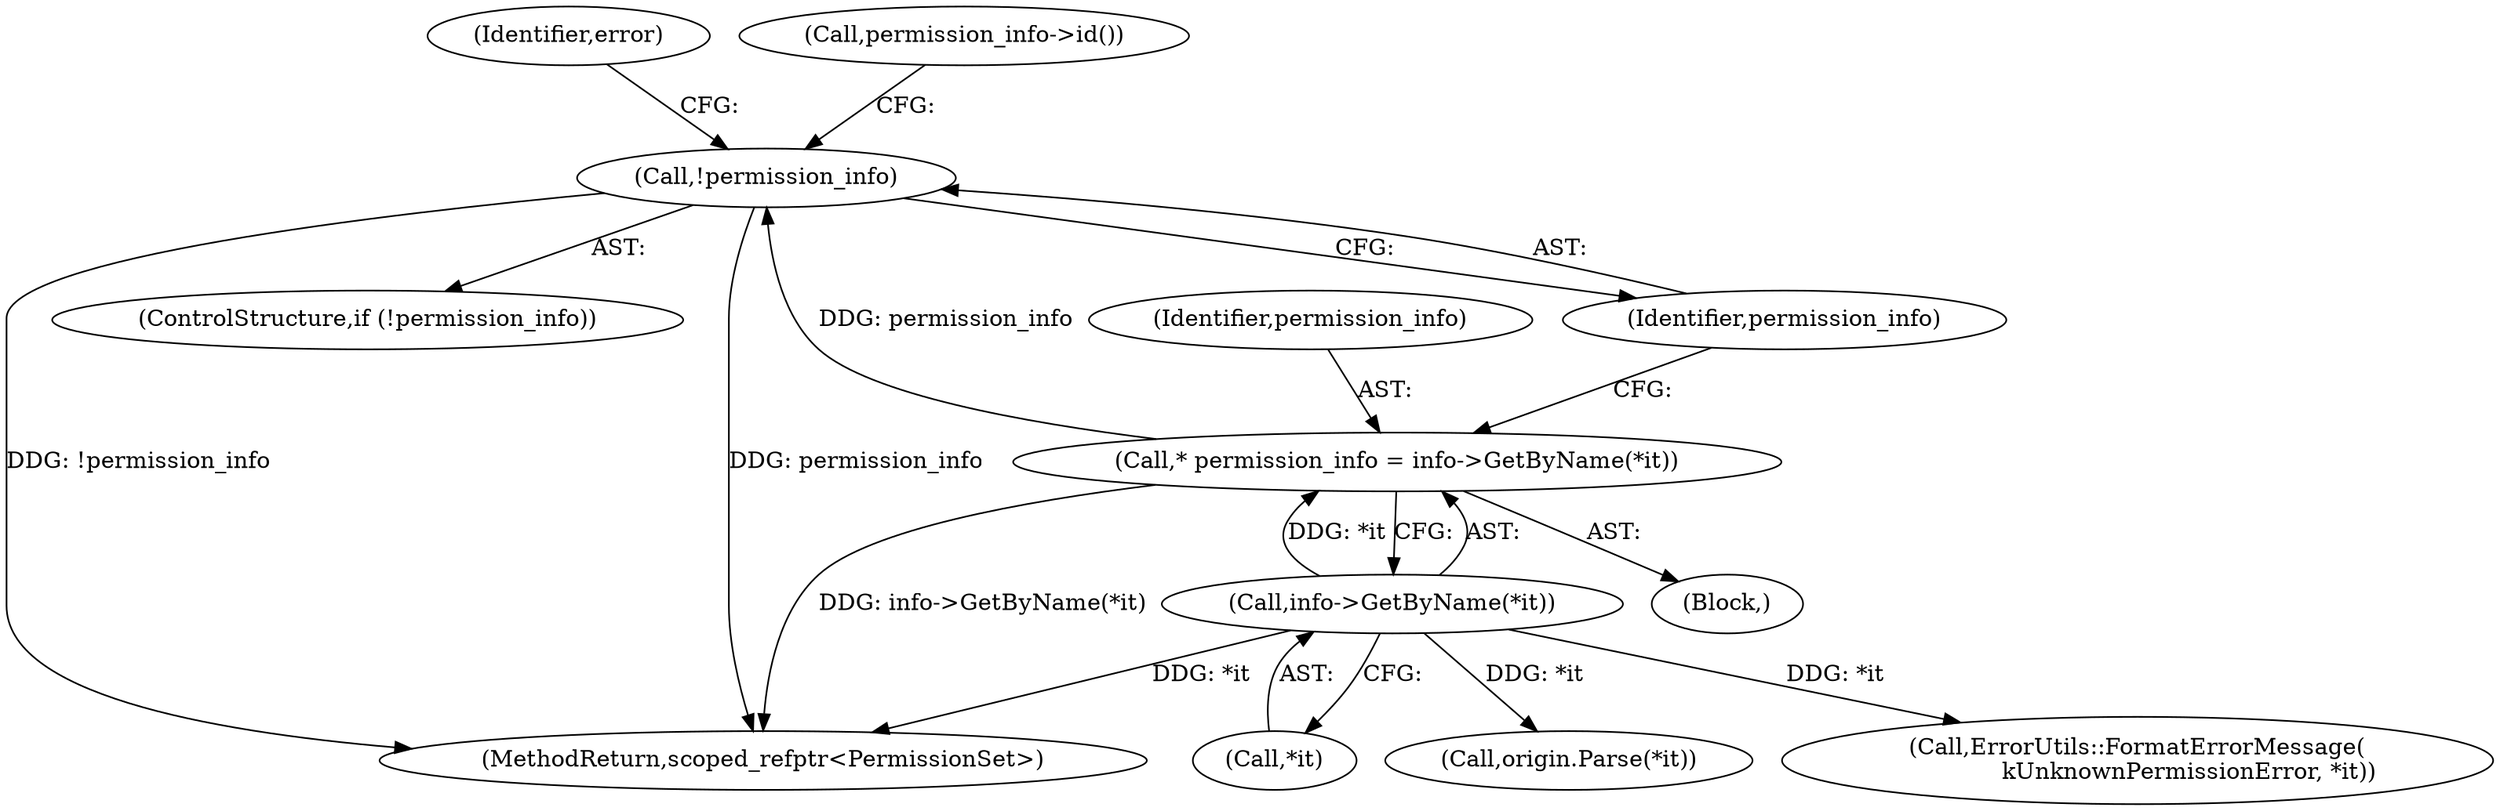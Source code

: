 digraph "0_Chrome_e21bdfb9c758ac411012ad84f83d26d3f7dd69fb_3@pointer" {
"1000241" [label="(Call,!permission_info)"];
"1000235" [label="(Call,* permission_info = info->GetByName(*it))"];
"1000237" [label="(Call,info->GetByName(*it))"];
"1000281" [label="(Call,origin.Parse(*it))"];
"1000241" [label="(Call,!permission_info)"];
"1000246" [label="(Identifier,error)"];
"1000233" [label="(Block,)"];
"1000254" [label="(Call,permission_info->id())"];
"1000236" [label="(Identifier,permission_info)"];
"1000240" [label="(ControlStructure,if (!permission_info))"];
"1000237" [label="(Call,info->GetByName(*it))"];
"1000309" [label="(MethodReturn,scoped_refptr<PermissionSet>)"];
"1000242" [label="(Identifier,permission_info)"];
"1000247" [label="(Call,ErrorUtils::FormatErrorMessage(\n              kUnknownPermissionError, *it))"];
"1000238" [label="(Call,*it)"];
"1000235" [label="(Call,* permission_info = info->GetByName(*it))"];
"1000241" -> "1000240"  [label="AST: "];
"1000241" -> "1000242"  [label="CFG: "];
"1000242" -> "1000241"  [label="AST: "];
"1000246" -> "1000241"  [label="CFG: "];
"1000254" -> "1000241"  [label="CFG: "];
"1000241" -> "1000309"  [label="DDG: permission_info"];
"1000241" -> "1000309"  [label="DDG: !permission_info"];
"1000235" -> "1000241"  [label="DDG: permission_info"];
"1000235" -> "1000233"  [label="AST: "];
"1000235" -> "1000237"  [label="CFG: "];
"1000236" -> "1000235"  [label="AST: "];
"1000237" -> "1000235"  [label="AST: "];
"1000242" -> "1000235"  [label="CFG: "];
"1000235" -> "1000309"  [label="DDG: info->GetByName(*it)"];
"1000237" -> "1000235"  [label="DDG: *it"];
"1000237" -> "1000238"  [label="CFG: "];
"1000238" -> "1000237"  [label="AST: "];
"1000237" -> "1000309"  [label="DDG: *it"];
"1000237" -> "1000247"  [label="DDG: *it"];
"1000237" -> "1000281"  [label="DDG: *it"];
}
